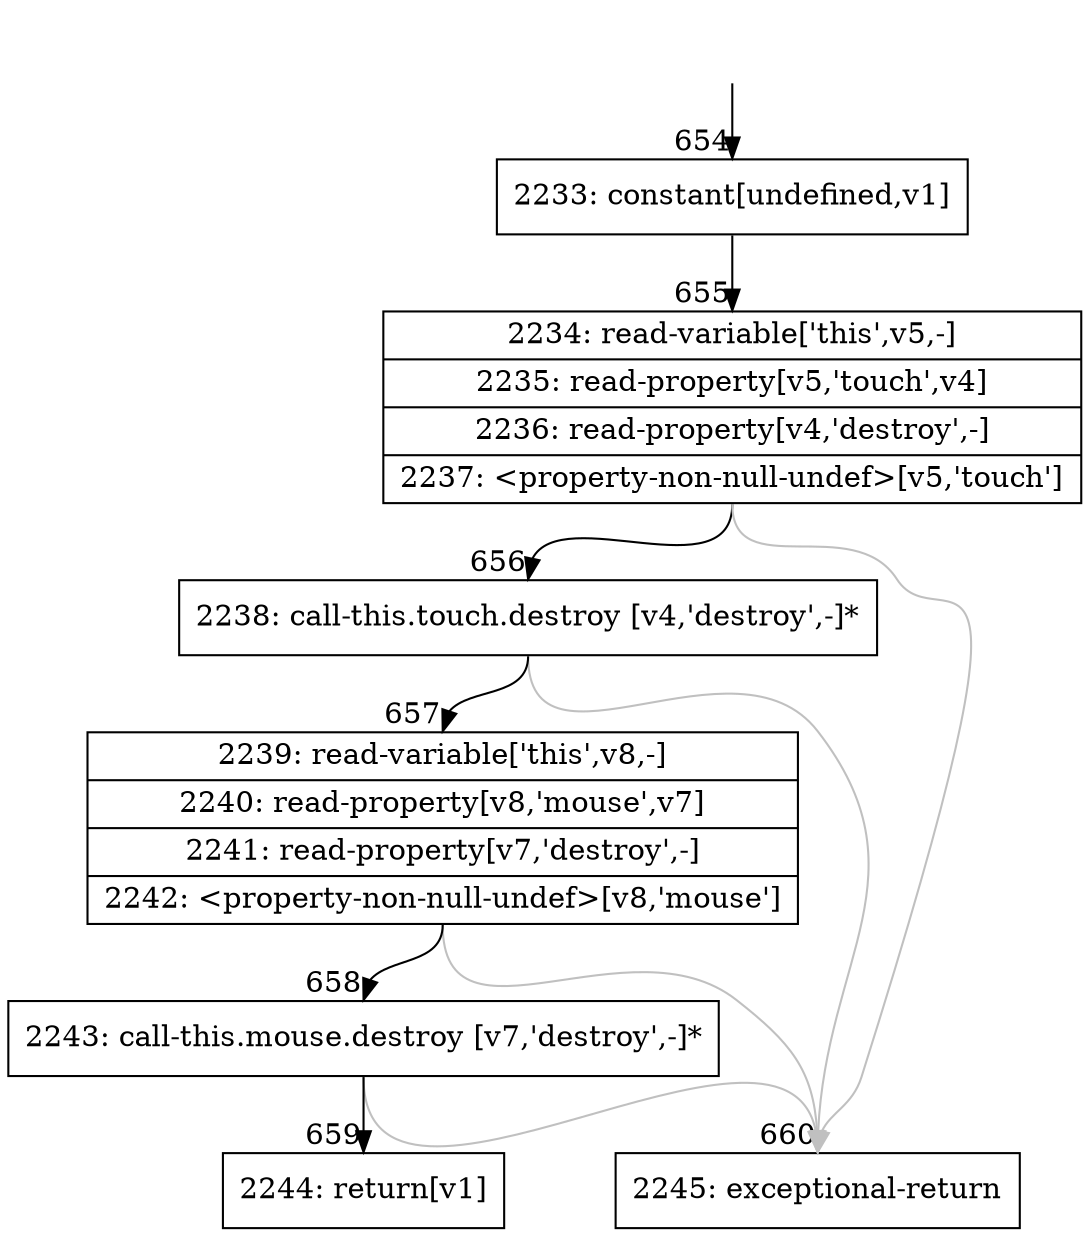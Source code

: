 digraph {
rankdir="TD"
BB_entry57[shape=none,label=""];
BB_entry57 -> BB654 [tailport=s, headport=n, headlabel="    654"]
BB654 [shape=record label="{2233: constant[undefined,v1]}" ] 
BB654 -> BB655 [tailport=s, headport=n, headlabel="      655"]
BB655 [shape=record label="{2234: read-variable['this',v5,-]|2235: read-property[v5,'touch',v4]|2236: read-property[v4,'destroy',-]|2237: \<property-non-null-undef\>[v5,'touch']}" ] 
BB655 -> BB656 [tailport=s, headport=n, headlabel="      656"]
BB655 -> BB660 [tailport=s, headport=n, color=gray, headlabel="      660"]
BB656 [shape=record label="{2238: call-this.touch.destroy [v4,'destroy',-]*}" ] 
BB656 -> BB657 [tailport=s, headport=n, headlabel="      657"]
BB656 -> BB660 [tailport=s, headport=n, color=gray]
BB657 [shape=record label="{2239: read-variable['this',v8,-]|2240: read-property[v8,'mouse',v7]|2241: read-property[v7,'destroy',-]|2242: \<property-non-null-undef\>[v8,'mouse']}" ] 
BB657 -> BB658 [tailport=s, headport=n, headlabel="      658"]
BB657 -> BB660 [tailport=s, headport=n, color=gray]
BB658 [shape=record label="{2243: call-this.mouse.destroy [v7,'destroy',-]*}" ] 
BB658 -> BB659 [tailport=s, headport=n, headlabel="      659"]
BB658 -> BB660 [tailport=s, headport=n, color=gray]
BB659 [shape=record label="{2244: return[v1]}" ] 
BB660 [shape=record label="{2245: exceptional-return}" ] 
//#$~ 1079
}
